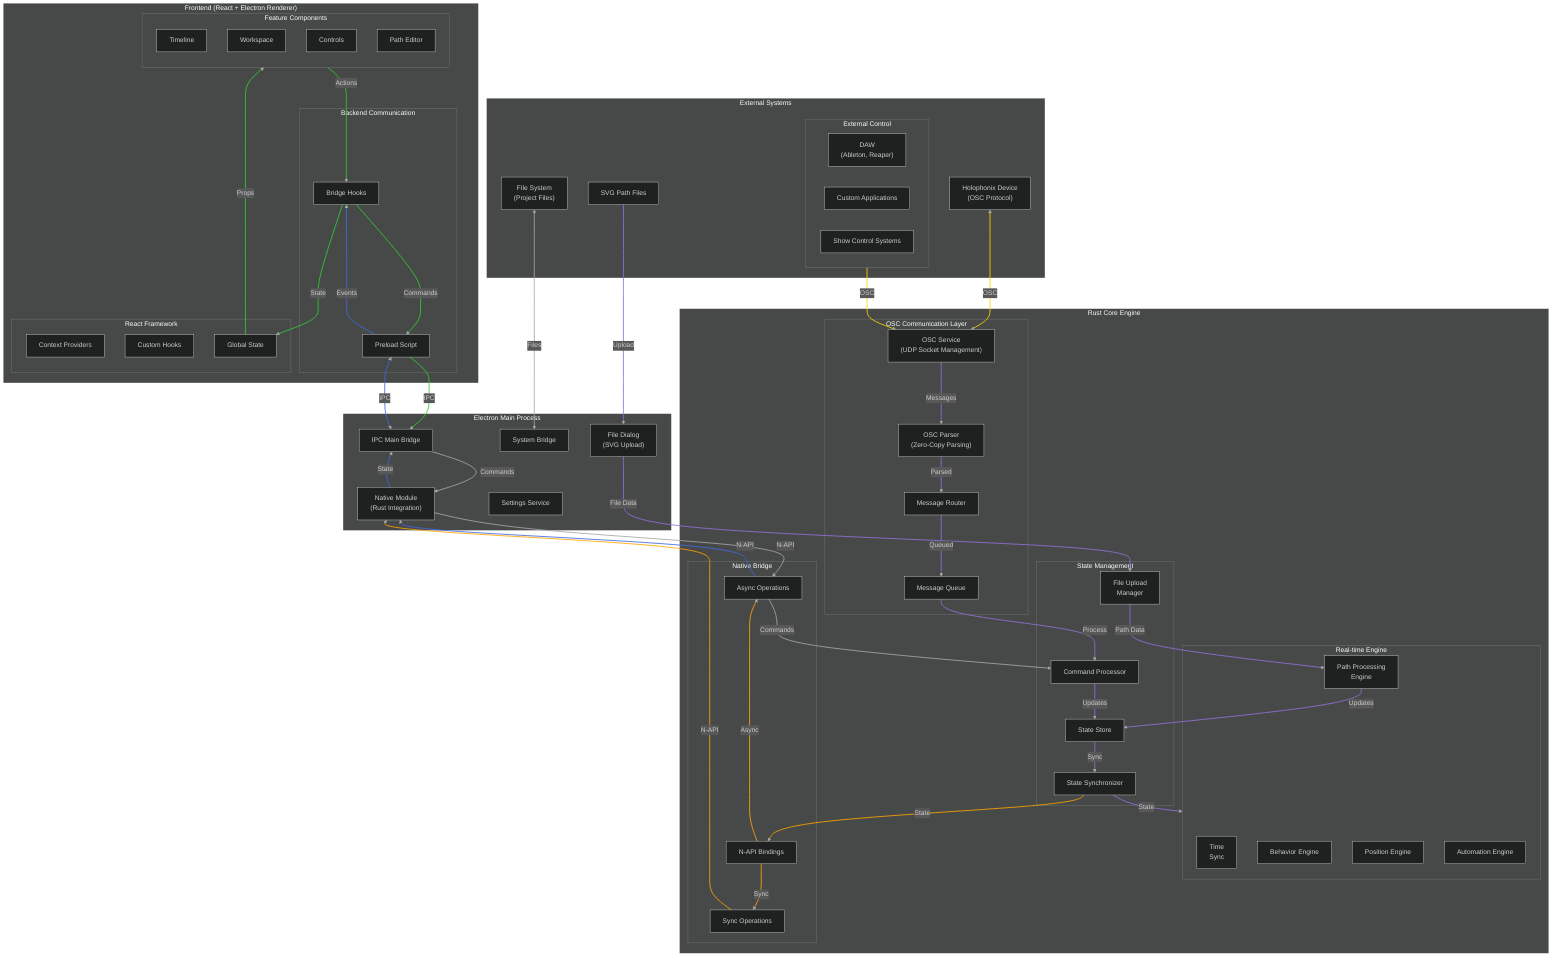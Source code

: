 %%{init: {
  'theme': 'dark',
  'themeVariables': {
    'primaryColor': '#2d2d2d',
    'primaryTextColor': '#fff',
    'primaryBorderColor': '#4a4a4a',
    'lineColor': '#a7a7a7',
    'secondaryColor': '#2d2d2d',
    'tertiaryColor': '#2d2d2d',
    'fontSize': '16px',
    'fontFamily': 'arial'
  }
}}%%
graph TB
    %% Layout Direction
    direction TB

    %% External Systems at the Top
    subgraph External["External Systems"]
        direction LR
        HolophonixDevice["Holophonix Device\n(OSC Protocol)"]
        FileSystem["File System\n(Project Files)"]
        SVGFiles["SVG Path Files"]
        
        subgraph ExternalControl["External Control"]
            direction LR
            DAW["DAW\n(Ableton, Reaper)"]
            CustomApp["Custom Applications"]
            ShowControl["Show Control Systems"]
        end
    end

    %% Rust Core Engine
    subgraph RustCore["Rust Core Engine"]
        direction TB
        
        subgraph OSCServer["OSC Communication Layer"]
            direction TB
            OSCService["OSC Service\n(UDP Socket Management)"]
            OSCParser["OSC Parser\n(Zero-Copy Parsing)"]
            OSCRouter["Message Router"]
            OSCQueue["Message Queue"]
        end

        subgraph CoreEngine["Real-time Engine"]
            direction LR
            TimeSync["Time\nSync"]
            BehaviorEngine["Behavior Engine"]
            PositionEngine["Position Engine"]
            AutomationEngine["Automation Engine"]
            PathEngine["Path Processing\nEngine"]
        end
        
        subgraph StateManager["State Management"]
            direction TB
            StateStore["State Store"]
            CommandProcessor["Command Processor"]
            StateSync["State Synchronizer"]
            FileUploadManager["File Upload\nManager"]
        end

        subgraph NativeBridge["Native Bridge"]
            direction TB
            NAPI["N-API Bindings"]
            AsyncOps["Async Operations"]
            SyncOps["Sync Operations"]
        end
    end

    %% Electron Main Process
    subgraph ElectronMain["Electron Main Process"]
        direction TB
        NativeModule["Native Module\n(Rust Integration)"]
        IPCMain["IPC Main Bridge"]
        SettingsService["Settings Service"]
        SystemBridge["System Bridge"]
        FileDialog["File Dialog\n(SVG Upload)"]
    end

    %% Frontend Systems
    subgraph Frontend["Frontend (React + Electron Renderer)"]
        direction TB
        
        subgraph UIBridge["Backend Communication"]
            direction LR
            Preload["Preload Script"]
            BridgeHooks["Bridge Hooks"]
        end

        subgraph ReactCore["React Framework"]
            direction LR
            Providers["Context Providers"]
            CustomHooks["Custom Hooks"]
            GlobalState["Global State"]
        end

        subgraph Features["Feature Components"]
            direction TB
            Timeline["Timeline"]
            Workspace["Workspace"]
            Controls["Controls"]
            PathEditor["Path Editor"]
        end
    end

    %% Connections
    %% External Systems to Rust Core
    HolophonixDevice <-->|"OSC"|OSCService
    ExternalControl -->|"OSC"|OSCService
    FileSystem <-->|"Files"|SystemBridge
    SVGFiles -->|"Upload"|FileDialog
    FileDialog -->|"File Data"|FileUploadManager

    %% Rust Core Internal
    OSCService -->|"Messages"|OSCParser
    OSCParser -->|"Parsed"|OSCRouter
    OSCRouter -->|"Queued"|OSCQueue
    OSCQueue -->|"Process"|CommandProcessor
    CommandProcessor -->|"Updates"|StateStore
    StateStore -->|"Sync"|StateSync
    StateSync -->|"State"|CoreEngine
    FileUploadManager -->|"Path Data"|PathEngine
    PathEngine -->|"Updates"|StateStore

    %% Native Bridge
    StateSync -->|"State"|NAPI
    NAPI -->|"Sync"|SyncOps
    NAPI -->|"Async"|AsyncOps
    SyncOps & AsyncOps -->|"N-API"|NativeModule

    %% Electron to Frontend and Back
    NativeModule -->|"State"|IPCMain
    IPCMain <-->|"IPC"|Preload
    Preload -->|"Events"|BridgeHooks
    BridgeHooks -->|"State"|GlobalState
    GlobalState -->|"Props"|Features
    Features -->|"Actions"|BridgeHooks
    BridgeHooks -->|"Commands"|Preload
    Preload -->|"IPC"|IPCMain
    IPCMain -->|"Commands"|NativeModule
    NativeModule -->|"N-API"|AsyncOps
    AsyncOps -->|"Commands"|CommandProcessor

%% Link colors
linkStyle default stroke:#a7a7a7,stroke-width:2px
%% OSC Messages: Gold
linkStyle 0,1 stroke:#ffd700,stroke-width:2px
%% File Upload: Purple
linkStyle 3,4 stroke:#9370db,stroke-width:2px
%% State Flow: Purple
linkStyle 5,6,7,8,9,10,11,12,13 stroke:#9370db,stroke-width:2px
%% Native Bridge: Orange
linkStyle 14,15,16,17 stroke:#ffa500,stroke-width:2px
%% IPC Down: Blue
linkStyle 18,19,20,21 stroke:#4169e1,stroke-width:2px
%% IPC Up: Green
linkStyle 22,23,24,25,26 stroke:#32cd32,stroke-width:2px